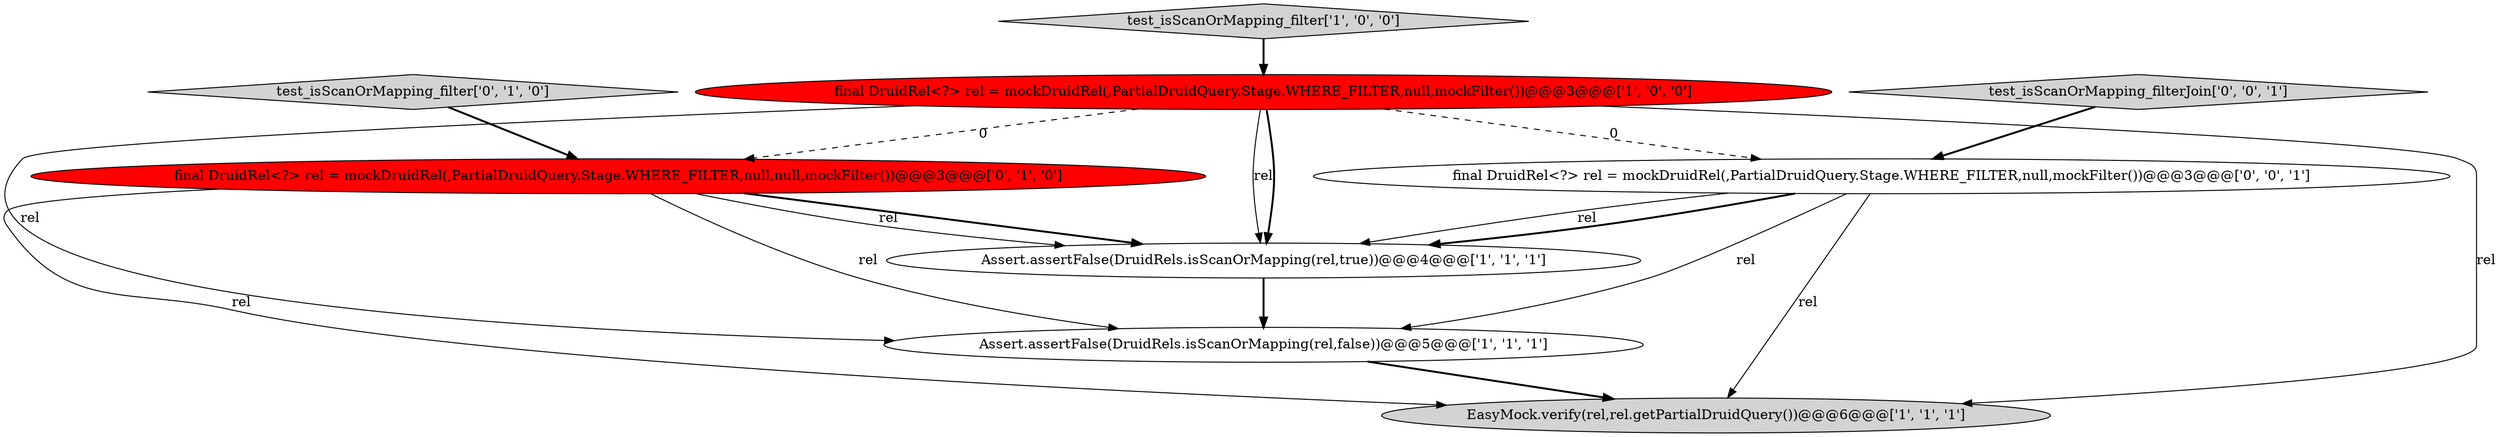 digraph {
5 [style = filled, label = "test_isScanOrMapping_filter['0', '1', '0']", fillcolor = lightgray, shape = diamond image = "AAA0AAABBB2BBB"];
2 [style = filled, label = "Assert.assertFalse(DruidRels.isScanOrMapping(rel,true))@@@4@@@['1', '1', '1']", fillcolor = white, shape = ellipse image = "AAA0AAABBB1BBB"];
3 [style = filled, label = "test_isScanOrMapping_filter['1', '0', '0']", fillcolor = lightgray, shape = diamond image = "AAA0AAABBB1BBB"];
7 [style = filled, label = "final DruidRel<?> rel = mockDruidRel(,PartialDruidQuery.Stage.WHERE_FILTER,null,mockFilter())@@@3@@@['0', '0', '1']", fillcolor = white, shape = ellipse image = "AAA0AAABBB3BBB"];
0 [style = filled, label = "final DruidRel<?> rel = mockDruidRel(,PartialDruidQuery.Stage.WHERE_FILTER,null,mockFilter())@@@3@@@['1', '0', '0']", fillcolor = red, shape = ellipse image = "AAA1AAABBB1BBB"];
1 [style = filled, label = "Assert.assertFalse(DruidRels.isScanOrMapping(rel,false))@@@5@@@['1', '1', '1']", fillcolor = white, shape = ellipse image = "AAA0AAABBB1BBB"];
4 [style = filled, label = "EasyMock.verify(rel,rel.getPartialDruidQuery())@@@6@@@['1', '1', '1']", fillcolor = lightgray, shape = ellipse image = "AAA0AAABBB1BBB"];
6 [style = filled, label = "final DruidRel<?> rel = mockDruidRel(,PartialDruidQuery.Stage.WHERE_FILTER,null,null,mockFilter())@@@3@@@['0', '1', '0']", fillcolor = red, shape = ellipse image = "AAA1AAABBB2BBB"];
8 [style = filled, label = "test_isScanOrMapping_filterJoin['0', '0', '1']", fillcolor = lightgray, shape = diamond image = "AAA0AAABBB3BBB"];
8->7 [style = bold, label=""];
0->2 [style = solid, label="rel"];
0->1 [style = solid, label="rel"];
7->1 [style = solid, label="rel"];
7->4 [style = solid, label="rel"];
1->4 [style = bold, label=""];
6->2 [style = bold, label=""];
0->6 [style = dashed, label="0"];
6->4 [style = solid, label="rel"];
5->6 [style = bold, label=""];
0->7 [style = dashed, label="0"];
7->2 [style = solid, label="rel"];
7->2 [style = bold, label=""];
2->1 [style = bold, label=""];
3->0 [style = bold, label=""];
0->4 [style = solid, label="rel"];
0->2 [style = bold, label=""];
6->1 [style = solid, label="rel"];
6->2 [style = solid, label="rel"];
}
